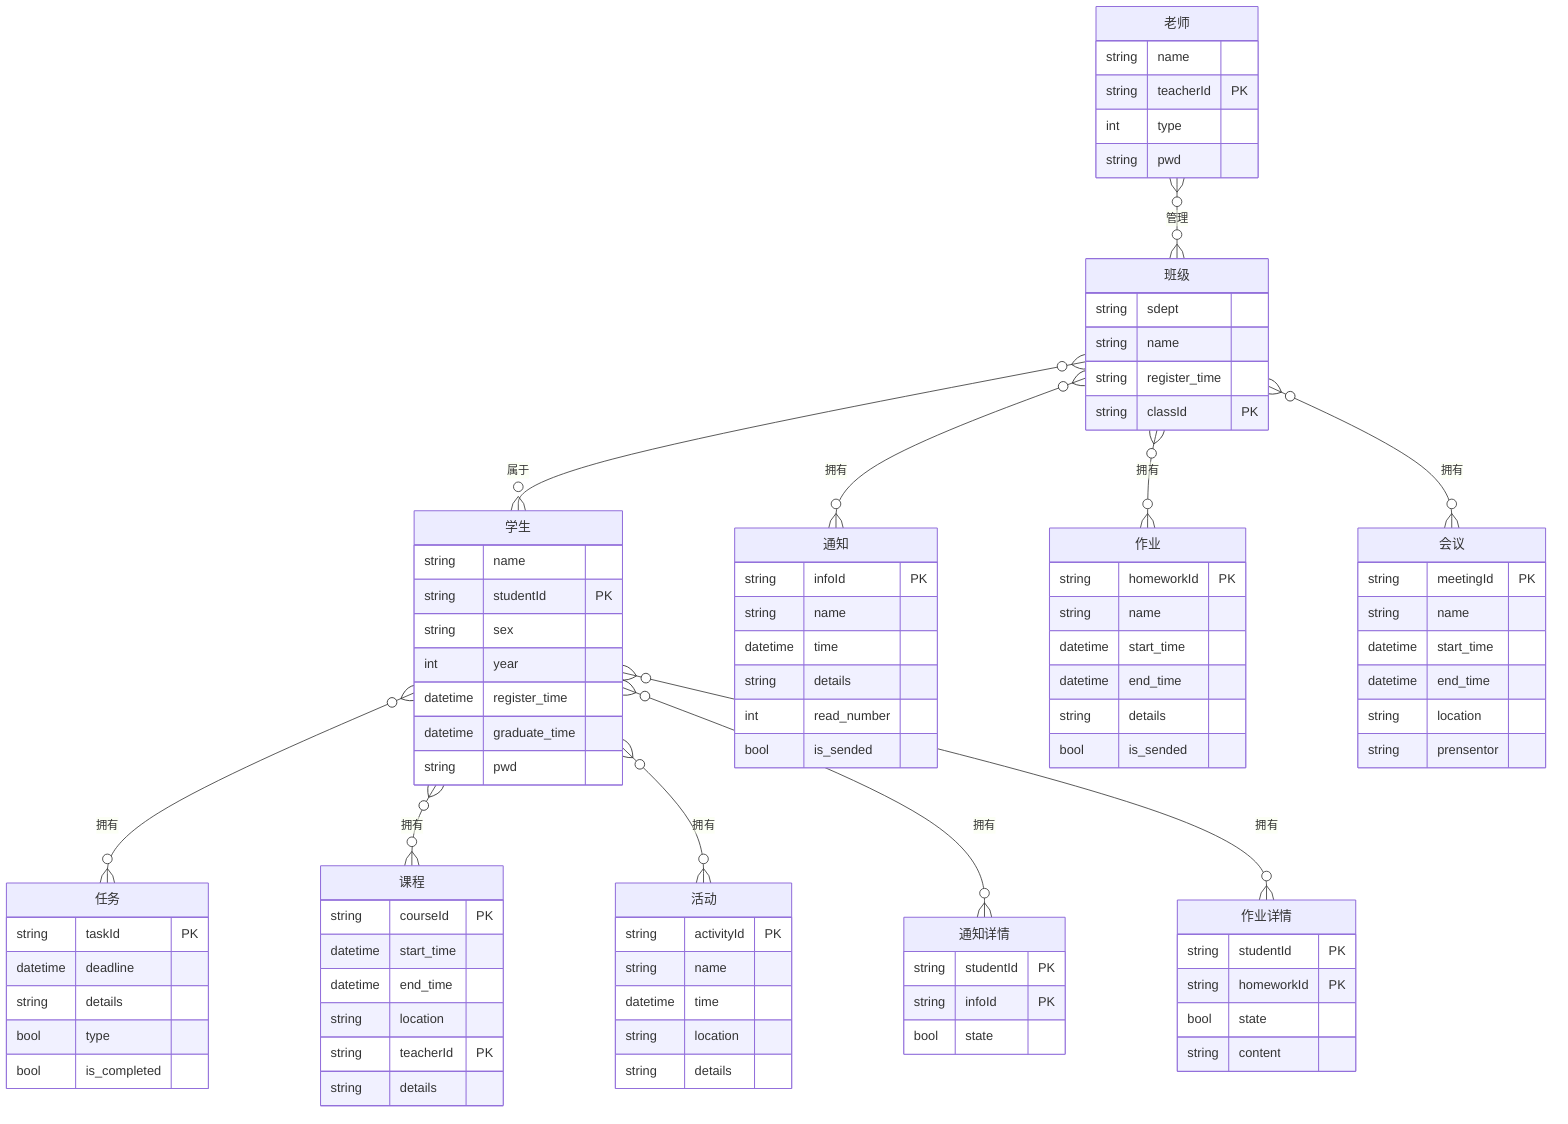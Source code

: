 erDiagram
    "学生" }o--o{  "任务" : "拥有"
    "学生" }o--o{ "课程" : "拥有"
    "学生" }o--o{ "活动" : "拥有"
    "学生" }o--o{ "通知详情" : "拥有"
    "学生" }o--o{ "作业详情" : "拥有"
    "班级" }o--o{ "学生" : "属于"
    "班级" }o--o{ "通知" : "拥有"
    "班级" }o--o{ "作业" : "拥有"
    "班级" }o--o{ "会议" : "拥有"
    "老师" }o--o{ "班级" : "管理"
    "学生"{
        string name
        string studentId PK
        string sex
        int year
        datetime register_time
        datetime graduate_time
        string pwd
    }
    "班级"{
        string sdept
        string name
        string register_time 
        string classId PK
    }
    "老师"{
        string name 
        string teacherId PK
        int type
        string pwd
    }
    "课程" {
        string courseId PK
        datetime start_time
        datetime end_time
        string location
        string teacherId PK
        string details
    }
    "任务" {
        string taskId PK
        datetime deadline
        string details
        bool type
        bool is_completed
    }
    "活动" {
        string activityId PK
        string name
        datetime time
        string location
        string details
    }
    "通知" {
        string infoId PK
        string name
        datetime time 
        string details
        int read_number
        bool is_sended
    }
    "作业" {
        string homeworkId PK
        string name
        datetime start_time
        datetime end_time
        string details
        bool is_sended
    }
    "会议" {
        string meetingId PK
        string name
        datetime start_time
        datetime end_time
        string location
        string prensentor
    }
    "通知详情"{
        string studentId PK
        string infoId PK
        bool state
    }
    "作业详情"{
        string studentId PK
        string homeworkId PK
        bool state
        string content
    }